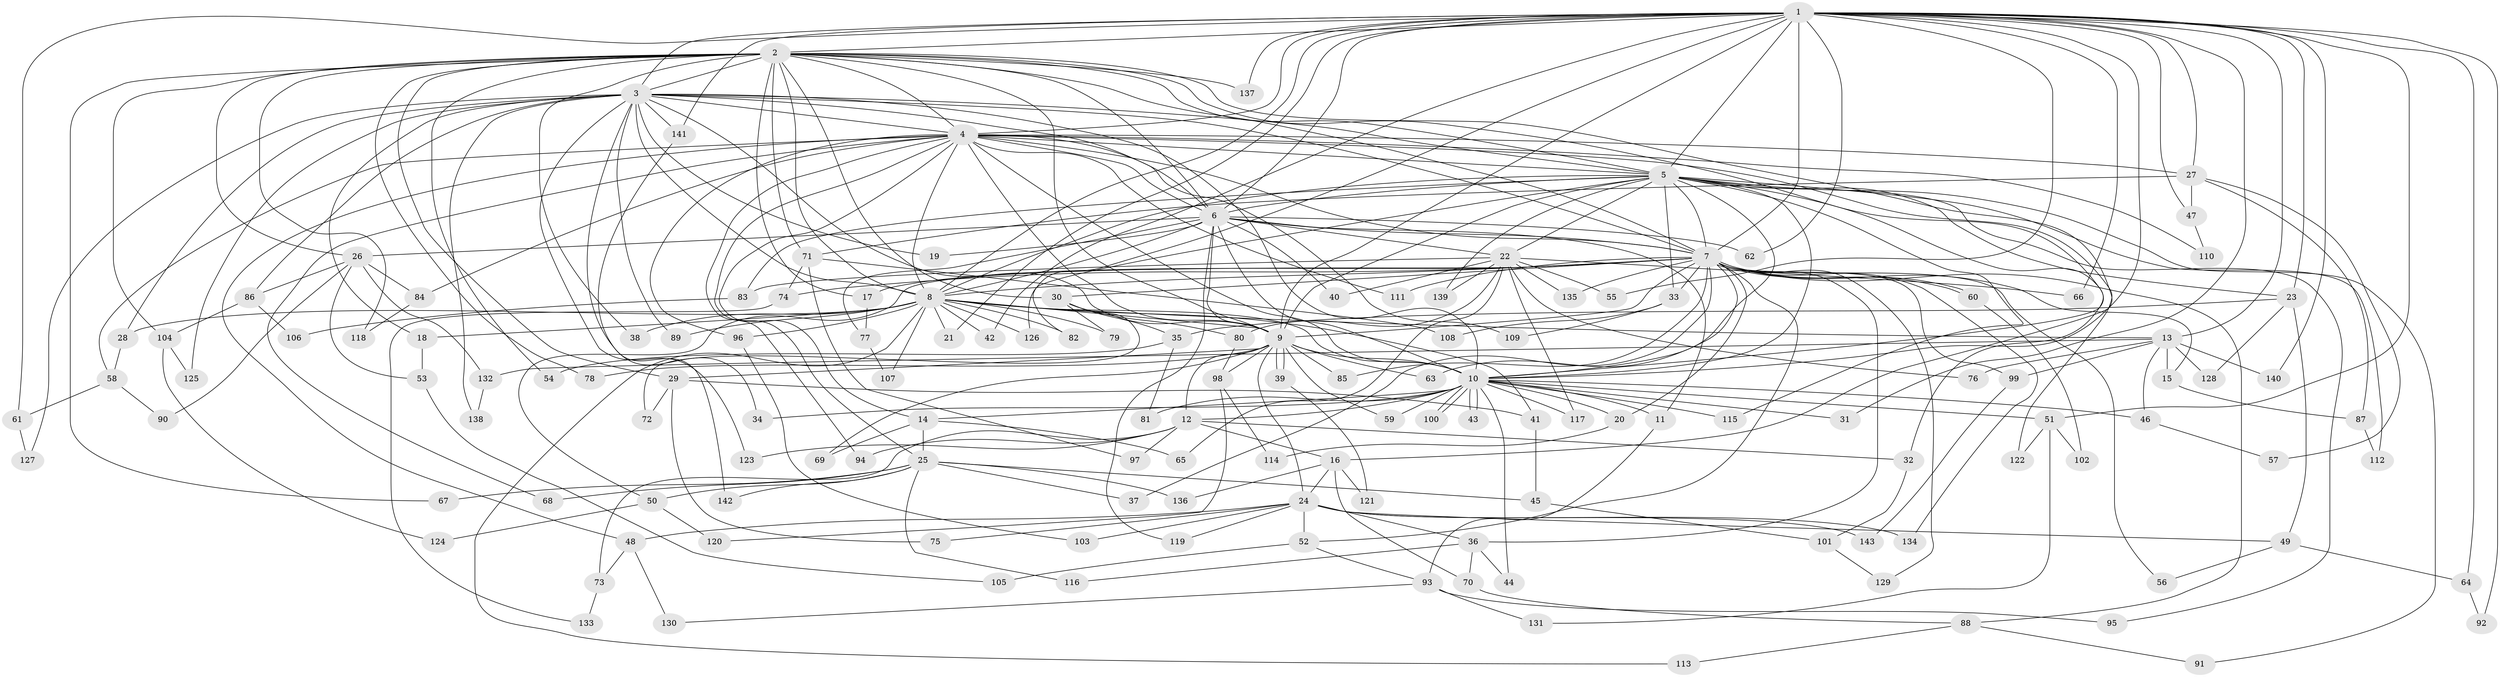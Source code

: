 // coarse degree distribution, {25: 0.008771929824561403, 21: 0.017543859649122806, 18: 0.008771929824561403, 30: 0.008771929824561403, 34: 0.008771929824561403, 22: 0.008771929824561403, 23: 0.008771929824561403, 3: 0.17543859649122806, 9: 0.008771929824561403, 10: 0.017543859649122806, 5: 0.06140350877192982, 4: 0.07017543859649122, 6: 0.02631578947368421, 2: 0.543859649122807, 11: 0.008771929824561403, 8: 0.008771929824561403, 1: 0.008771929824561403}
// Generated by graph-tools (version 1.1) at 2025/41/03/06/25 10:41:42]
// undirected, 143 vertices, 311 edges
graph export_dot {
graph [start="1"]
  node [color=gray90,style=filled];
  1;
  2;
  3;
  4;
  5;
  6;
  7;
  8;
  9;
  10;
  11;
  12;
  13;
  14;
  15;
  16;
  17;
  18;
  19;
  20;
  21;
  22;
  23;
  24;
  25;
  26;
  27;
  28;
  29;
  30;
  31;
  32;
  33;
  34;
  35;
  36;
  37;
  38;
  39;
  40;
  41;
  42;
  43;
  44;
  45;
  46;
  47;
  48;
  49;
  50;
  51;
  52;
  53;
  54;
  55;
  56;
  57;
  58;
  59;
  60;
  61;
  62;
  63;
  64;
  65;
  66;
  67;
  68;
  69;
  70;
  71;
  72;
  73;
  74;
  75;
  76;
  77;
  78;
  79;
  80;
  81;
  82;
  83;
  84;
  85;
  86;
  87;
  88;
  89;
  90;
  91;
  92;
  93;
  94;
  95;
  96;
  97;
  98;
  99;
  100;
  101;
  102;
  103;
  104;
  105;
  106;
  107;
  108;
  109;
  110;
  111;
  112;
  113;
  114;
  115;
  116;
  117;
  118;
  119;
  120;
  121;
  122;
  123;
  124;
  125;
  126;
  127;
  128;
  129;
  130;
  131;
  132;
  133;
  134;
  135;
  136;
  137;
  138;
  139;
  140;
  141;
  142;
  143;
  1 -- 2;
  1 -- 3;
  1 -- 4;
  1 -- 5;
  1 -- 6;
  1 -- 7;
  1 -- 8;
  1 -- 9;
  1 -- 10;
  1 -- 13;
  1 -- 21;
  1 -- 23;
  1 -- 27;
  1 -- 31;
  1 -- 42;
  1 -- 47;
  1 -- 51;
  1 -- 55;
  1 -- 61;
  1 -- 62;
  1 -- 64;
  1 -- 66;
  1 -- 82;
  1 -- 92;
  1 -- 137;
  1 -- 140;
  1 -- 141;
  2 -- 3;
  2 -- 4;
  2 -- 5;
  2 -- 6;
  2 -- 7;
  2 -- 8;
  2 -- 9;
  2 -- 10;
  2 -- 16;
  2 -- 17;
  2 -- 26;
  2 -- 29;
  2 -- 30;
  2 -- 38;
  2 -- 54;
  2 -- 67;
  2 -- 71;
  2 -- 78;
  2 -- 104;
  2 -- 118;
  2 -- 137;
  3 -- 4;
  3 -- 5;
  3 -- 6;
  3 -- 7;
  3 -- 8;
  3 -- 9;
  3 -- 10;
  3 -- 18;
  3 -- 19;
  3 -- 28;
  3 -- 34;
  3 -- 86;
  3 -- 89;
  3 -- 123;
  3 -- 125;
  3 -- 127;
  3 -- 138;
  3 -- 141;
  4 -- 5;
  4 -- 6;
  4 -- 7;
  4 -- 8;
  4 -- 9;
  4 -- 10;
  4 -- 14;
  4 -- 25;
  4 -- 27;
  4 -- 48;
  4 -- 58;
  4 -- 68;
  4 -- 84;
  4 -- 94;
  4 -- 96;
  4 -- 109;
  4 -- 110;
  4 -- 111;
  4 -- 122;
  5 -- 6;
  5 -- 7;
  5 -- 8;
  5 -- 9;
  5 -- 10;
  5 -- 22;
  5 -- 23;
  5 -- 32;
  5 -- 33;
  5 -- 63;
  5 -- 83;
  5 -- 91;
  5 -- 95;
  5 -- 112;
  5 -- 115;
  5 -- 126;
  5 -- 139;
  6 -- 7;
  6 -- 8;
  6 -- 9;
  6 -- 10;
  6 -- 11;
  6 -- 19;
  6 -- 22;
  6 -- 26;
  6 -- 40;
  6 -- 62;
  6 -- 77;
  6 -- 119;
  7 -- 8;
  7 -- 9;
  7 -- 10;
  7 -- 15;
  7 -- 17;
  7 -- 20;
  7 -- 30;
  7 -- 33;
  7 -- 36;
  7 -- 37;
  7 -- 50;
  7 -- 52;
  7 -- 56;
  7 -- 60;
  7 -- 60;
  7 -- 74;
  7 -- 85;
  7 -- 88;
  7 -- 99;
  7 -- 111;
  7 -- 129;
  7 -- 134;
  7 -- 135;
  8 -- 9;
  8 -- 10;
  8 -- 13;
  8 -- 18;
  8 -- 21;
  8 -- 28;
  8 -- 38;
  8 -- 41;
  8 -- 42;
  8 -- 79;
  8 -- 82;
  8 -- 89;
  8 -- 96;
  8 -- 107;
  8 -- 113;
  8 -- 126;
  9 -- 10;
  9 -- 12;
  9 -- 24;
  9 -- 29;
  9 -- 39;
  9 -- 39;
  9 -- 59;
  9 -- 63;
  9 -- 69;
  9 -- 78;
  9 -- 85;
  9 -- 98;
  10 -- 11;
  10 -- 12;
  10 -- 14;
  10 -- 20;
  10 -- 31;
  10 -- 34;
  10 -- 43;
  10 -- 43;
  10 -- 44;
  10 -- 46;
  10 -- 51;
  10 -- 59;
  10 -- 81;
  10 -- 100;
  10 -- 100;
  10 -- 115;
  10 -- 117;
  11 -- 93;
  12 -- 16;
  12 -- 32;
  12 -- 73;
  12 -- 94;
  12 -- 97;
  12 -- 123;
  13 -- 15;
  13 -- 46;
  13 -- 76;
  13 -- 99;
  13 -- 128;
  13 -- 132;
  13 -- 140;
  14 -- 25;
  14 -- 65;
  14 -- 69;
  15 -- 87;
  16 -- 24;
  16 -- 70;
  16 -- 121;
  16 -- 136;
  17 -- 77;
  18 -- 53;
  20 -- 114;
  22 -- 40;
  22 -- 55;
  22 -- 65;
  22 -- 66;
  22 -- 76;
  22 -- 80;
  22 -- 83;
  22 -- 117;
  22 -- 135;
  22 -- 139;
  23 -- 35;
  23 -- 49;
  23 -- 128;
  24 -- 36;
  24 -- 48;
  24 -- 49;
  24 -- 52;
  24 -- 75;
  24 -- 103;
  24 -- 119;
  24 -- 134;
  24 -- 143;
  25 -- 37;
  25 -- 45;
  25 -- 50;
  25 -- 67;
  25 -- 68;
  25 -- 116;
  25 -- 136;
  25 -- 142;
  26 -- 53;
  26 -- 84;
  26 -- 86;
  26 -- 90;
  26 -- 132;
  27 -- 47;
  27 -- 57;
  27 -- 71;
  27 -- 87;
  28 -- 58;
  29 -- 41;
  29 -- 72;
  29 -- 75;
  30 -- 35;
  30 -- 72;
  30 -- 79;
  30 -- 80;
  32 -- 101;
  33 -- 108;
  33 -- 109;
  35 -- 54;
  35 -- 81;
  36 -- 44;
  36 -- 70;
  36 -- 116;
  39 -- 121;
  41 -- 45;
  45 -- 101;
  46 -- 57;
  47 -- 110;
  48 -- 73;
  48 -- 130;
  49 -- 56;
  49 -- 64;
  50 -- 120;
  50 -- 124;
  51 -- 102;
  51 -- 122;
  51 -- 131;
  52 -- 93;
  52 -- 105;
  53 -- 105;
  58 -- 61;
  58 -- 90;
  60 -- 102;
  61 -- 127;
  64 -- 92;
  70 -- 88;
  71 -- 74;
  71 -- 97;
  71 -- 108;
  73 -- 133;
  74 -- 133;
  77 -- 107;
  80 -- 98;
  83 -- 106;
  84 -- 118;
  86 -- 104;
  86 -- 106;
  87 -- 112;
  88 -- 91;
  88 -- 113;
  93 -- 95;
  93 -- 130;
  93 -- 131;
  96 -- 103;
  98 -- 114;
  98 -- 120;
  99 -- 143;
  101 -- 129;
  104 -- 124;
  104 -- 125;
  132 -- 138;
  141 -- 142;
}
